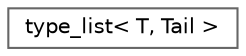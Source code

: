 digraph "类继承关系图"
{
 // LATEX_PDF_SIZE
  bgcolor="transparent";
  edge [fontname=Helvetica,fontsize=10,labelfontname=Helvetica,labelfontsize=10];
  node [fontname=Helvetica,fontsize=10,shape=box,height=0.2,width=0.4];
  rankdir="LR";
  Node0 [id="Node000000",label="type_list\< T, Tail \>",height=0.2,width=0.4,color="grey40", fillcolor="white", style="filled",URL="$structtype__list.html",tooltip=" "];
}
